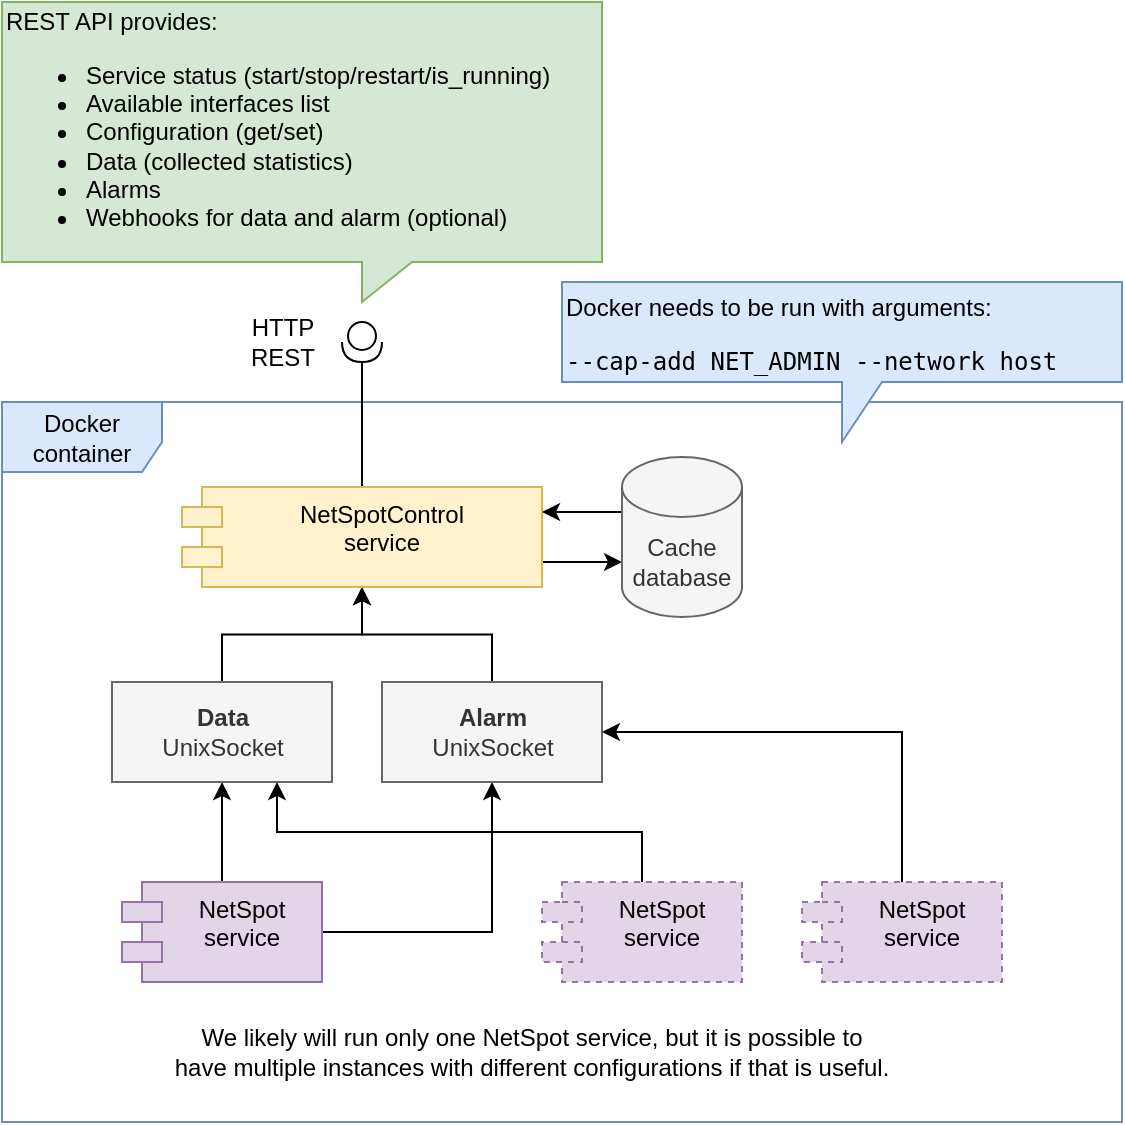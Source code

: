 <mxfile version="20.3.0" type="device" pages="3"><diagram id="ysPNs75orEHhHJR1rwcW" name="Architecture"><mxGraphModel dx="1422" dy="841" grid="1" gridSize="10" guides="1" tooltips="1" connect="1" arrows="1" fold="1" page="1" pageScale="1" pageWidth="560" pageHeight="560" math="0" shadow="0"><root><mxCell id="0"/><mxCell id="1" parent="0"/><mxCell id="2O22-evanRWXI2Q_MWH6-30" value="Docker&lt;br&gt;container" style="shape=umlFrame;whiteSpace=wrap;html=1;width=80;height=35;fillColor=#dae8fc;strokeColor=#6c8ebf;" parent="1" vertex="1"><mxGeometry y="200" width="560" height="360" as="geometry"/></mxCell><mxCell id="2O22-evanRWXI2Q_MWH6-7" style="edgeStyle=orthogonalEdgeStyle;rounded=0;orthogonalLoop=1;jettySize=auto;html=1;" parent="1" source="2O22-evanRWXI2Q_MWH6-1" target="2O22-evanRWXI2Q_MWH6-2" edge="1"><mxGeometry relative="1" as="geometry"/></mxCell><mxCell id="2O22-evanRWXI2Q_MWH6-8" style="edgeStyle=orthogonalEdgeStyle;rounded=0;orthogonalLoop=1;jettySize=auto;html=1;" parent="1" source="2O22-evanRWXI2Q_MWH6-1" target="2O22-evanRWXI2Q_MWH6-3" edge="1"><mxGeometry relative="1" as="geometry"/></mxCell><mxCell id="2O22-evanRWXI2Q_MWH6-1" value="NetSpot&#10;service" style="shape=module;align=left;spacingLeft=20;align=center;verticalAlign=top;fillColor=#e1d5e7;strokeColor=#9673a6;" parent="1" vertex="1"><mxGeometry x="60" y="440" width="100" height="50" as="geometry"/></mxCell><mxCell id="2O22-evanRWXI2Q_MWH6-13" style="edgeStyle=orthogonalEdgeStyle;rounded=0;orthogonalLoop=1;jettySize=auto;html=1;" parent="1" source="2O22-evanRWXI2Q_MWH6-2" target="2O22-evanRWXI2Q_MWH6-12" edge="1"><mxGeometry relative="1" as="geometry"/></mxCell><mxCell id="2O22-evanRWXI2Q_MWH6-2" value="&lt;b&gt;Data&lt;/b&gt;&lt;br&gt;UnixSocket" style="html=1;fillColor=#f5f5f5;fontColor=#333333;strokeColor=#666666;" parent="1" vertex="1"><mxGeometry x="55" y="340" width="110" height="50" as="geometry"/></mxCell><mxCell id="2O22-evanRWXI2Q_MWH6-14" style="edgeStyle=orthogonalEdgeStyle;rounded=0;orthogonalLoop=1;jettySize=auto;html=1;" parent="1" source="2O22-evanRWXI2Q_MWH6-3" target="2O22-evanRWXI2Q_MWH6-12" edge="1"><mxGeometry relative="1" as="geometry"/></mxCell><mxCell id="2O22-evanRWXI2Q_MWH6-3" value="&lt;b&gt;Alarm&lt;/b&gt;&lt;br&gt;UnixSocket" style="html=1;fillColor=#f5f5f5;fontColor=#333333;strokeColor=#666666;" parent="1" vertex="1"><mxGeometry x="190" y="340" width="110" height="50" as="geometry"/></mxCell><mxCell id="2O22-evanRWXI2Q_MWH6-9" style="edgeStyle=orthogonalEdgeStyle;rounded=0;orthogonalLoop=1;jettySize=auto;html=1;entryX=0.75;entryY=1;entryDx=0;entryDy=0;exitX=0.5;exitY=0;exitDx=0;exitDy=0;" parent="1" source="2O22-evanRWXI2Q_MWH6-5" target="2O22-evanRWXI2Q_MWH6-2" edge="1"><mxGeometry relative="1" as="geometry"/></mxCell><mxCell id="2O22-evanRWXI2Q_MWH6-5" value="NetSpot&#10;service" style="shape=module;align=left;spacingLeft=20;align=center;verticalAlign=top;dashed=1;fillColor=#e1d5e7;strokeColor=#9673a6;" parent="1" vertex="1"><mxGeometry x="270" y="440" width="100" height="50" as="geometry"/></mxCell><mxCell id="2O22-evanRWXI2Q_MWH6-19" style="edgeStyle=orthogonalEdgeStyle;rounded=0;orthogonalLoop=1;jettySize=auto;html=1;exitX=1;exitY=0.75;exitDx=0;exitDy=0;entryX=0;entryY=0;entryDx=0;entryDy=52.5;entryPerimeter=0;" parent="1" source="2O22-evanRWXI2Q_MWH6-12" target="2O22-evanRWXI2Q_MWH6-15" edge="1"><mxGeometry relative="1" as="geometry"/></mxCell><mxCell id="zQij-N4ZhmVvJMFPF0_z-9" style="edgeStyle=orthogonalEdgeStyle;rounded=0;orthogonalLoop=1;jettySize=auto;html=1;entryX=1;entryY=0.5;entryDx=0;entryDy=0;entryPerimeter=0;endArrow=none;endFill=0;" parent="1" source="2O22-evanRWXI2Q_MWH6-12" target="zQij-N4ZhmVvJMFPF0_z-7" edge="1"><mxGeometry relative="1" as="geometry"/></mxCell><mxCell id="2O22-evanRWXI2Q_MWH6-12" value="NetSpotControl&#10;service" style="shape=module;align=left;spacingLeft=20;align=center;verticalAlign=top;fillColor=#fff2cc;strokeColor=#d6b656;" parent="1" vertex="1"><mxGeometry x="90" y="242.5" width="180" height="50" as="geometry"/></mxCell><mxCell id="2O22-evanRWXI2Q_MWH6-18" style="edgeStyle=orthogonalEdgeStyle;rounded=0;orthogonalLoop=1;jettySize=auto;html=1;exitX=0;exitY=0;exitDx=0;exitDy=27.5;exitPerimeter=0;entryX=1;entryY=0.25;entryDx=0;entryDy=0;" parent="1" source="2O22-evanRWXI2Q_MWH6-15" target="2O22-evanRWXI2Q_MWH6-12" edge="1"><mxGeometry relative="1" as="geometry"/></mxCell><mxCell id="2O22-evanRWXI2Q_MWH6-15" value="Cache&lt;br&gt;database" style="shape=cylinder3;whiteSpace=wrap;html=1;boundedLbl=1;backgroundOutline=1;size=15;fillColor=#f5f5f5;fontColor=#333333;strokeColor=#666666;" parent="1" vertex="1"><mxGeometry x="310" y="227.5" width="60" height="80" as="geometry"/></mxCell><mxCell id="2O22-evanRWXI2Q_MWH6-22" style="edgeStyle=orthogonalEdgeStyle;rounded=0;orthogonalLoop=1;jettySize=auto;html=1;entryX=1;entryY=0.5;entryDx=0;entryDy=0;exitX=0.5;exitY=0;exitDx=0;exitDy=0;" parent="1" source="2O22-evanRWXI2Q_MWH6-21" target="2O22-evanRWXI2Q_MWH6-3" edge="1"><mxGeometry relative="1" as="geometry"/></mxCell><mxCell id="2O22-evanRWXI2Q_MWH6-21" value="NetSpot&#10;service" style="shape=module;align=left;spacingLeft=20;align=center;verticalAlign=top;dashed=1;fillColor=#e1d5e7;strokeColor=#9673a6;" parent="1" vertex="1"><mxGeometry x="400" y="440" width="100" height="50" as="geometry"/></mxCell><mxCell id="2O22-evanRWXI2Q_MWH6-29" value="We likely will run only one NetSpot service, but it is possible to have multiple instances with different configurations if that is useful." style="text;html=1;strokeColor=none;fillColor=none;align=center;verticalAlign=middle;whiteSpace=wrap;rounded=0;" parent="1" vertex="1"><mxGeometry x="85" y="510" width="360" height="30" as="geometry"/></mxCell><mxCell id="2O22-evanRWXI2Q_MWH6-31" value="&lt;div&gt;REST API provides:&lt;/div&gt;&lt;div&gt;&lt;ul&gt;&lt;li&gt;Service status (start/stop/restart/is_running)&lt;/li&gt;&lt;li&gt;Available interfaces list&lt;/li&gt;&lt;li&gt;Configuration (get/set)&lt;/li&gt;&lt;li&gt;Data (collected statistics)&lt;/li&gt;&lt;li&gt;Alarms&lt;/li&gt;&lt;li&gt;Webhooks for data and alarm (optional)&lt;/li&gt;&lt;/ul&gt;&lt;/div&gt;" style="shape=callout;whiteSpace=wrap;html=1;perimeter=calloutPerimeter;align=left;position2=0.6;base=25;size=20;position=0.6;fillColor=#d5e8d4;strokeColor=#82b366;" parent="1" vertex="1"><mxGeometry width="300" height="150" as="geometry"/></mxCell><mxCell id="zQij-N4ZhmVvJMFPF0_z-7" value="" style="shape=providedRequiredInterface;html=1;verticalLabelPosition=bottom;sketch=0;rotation=90;" parent="1" vertex="1"><mxGeometry x="170" y="160" width="20" height="20" as="geometry"/></mxCell><mxCell id="98TXhUEytqkBahdnskUB-1" value="&lt;br&gt;Docker needs to be run with arguments:&lt;br&gt;&lt;pre id=&quot;__code_1&quot;&gt;&lt;code&gt;--cap-add NET_ADMIN --network host&lt;/code&gt;&lt;/pre&gt;" style="shape=callout;whiteSpace=wrap;html=1;perimeter=calloutPerimeter;fillColor=#dae8fc;strokeColor=#6c8ebf;align=left;" parent="1" vertex="1"><mxGeometry x="280" y="140" width="280" height="80" as="geometry"/></mxCell><mxCell id="X_O2uZTPsITMGCawDSBr-8" value="HTTP&lt;br&gt;REST" style="text;html=1;align=center;verticalAlign=middle;resizable=0;points=[];autosize=1;strokeColor=none;fillColor=none;" parent="1" vertex="1"><mxGeometry x="115" y="155" width="50" height="30" as="geometry"/></mxCell></root></mxGraphModel></diagram><diagram id="skqSnCrE6CSnErilhCgb" name="Objects and Interactions"><mxGraphModel dx="1422" dy="841" grid="1" gridSize="10" guides="1" tooltips="1" connect="1" arrows="1" fold="1" page="1" pageScale="1" pageWidth="840" pageHeight="700" math="0" shadow="0"><root><mxCell id="0"/><mxCell id="1" parent="0"/><mxCell id="UXGIjZQrs8TEh-xceitb-1" value="Legends" style="rounded=0;whiteSpace=wrap;html=1;labelBackgroundColor=default;fontFamily=Helvetica;fontSize=11;fontColor=default;fillColor=none;gradientColor=none;align=left;verticalAlign=top;" parent="1" vertex="1"><mxGeometry y="520" width="180" height="180" as="geometry"/></mxCell><mxCell id="UXGIjZQrs8TEh-xceitb-4" value="SocketListener&lt;br&gt;&lt;i&gt;Data&lt;/i&gt;" style="html=1;fillColor=#dae8fc;strokeColor=#6c8ebf;" parent="1" vertex="1"><mxGeometry x="200" y="200" width="120" height="40" as="geometry"/></mxCell><mxCell id="UXGIjZQrs8TEh-xceitb-5" value="SocketListener&lt;br&gt;&lt;i&gt;Alarms&lt;/i&gt;" style="html=1;fillColor=#dae8fc;strokeColor=#6c8ebf;" parent="1" vertex="1"><mxGeometry x="200" y="440" width="120" height="40" as="geometry"/></mxCell><mxCell id="UXGIjZQrs8TEh-xceitb-6" value="NetspotManager" style="html=1;fillColor=#d5e8d4;strokeColor=#82b366;" parent="1" vertex="1"><mxGeometry y="120" width="120" height="40" as="geometry"/></mxCell><mxCell id="UXGIjZQrs8TEh-xceitb-7" value="Netspot" style="html=1;fillColor=#f8cecc;strokeColor=#b85450;" parent="1" vertex="1"><mxGeometry x="200" y="320" width="120" height="40" as="geometry"/></mxCell><mxCell id="UXGIjZQrs8TEh-xceitb-8" value="NetspotSocket&lt;br&gt;&lt;i&gt;Alarms&lt;/i&gt;" style="html=1;fillColor=#dae8fc;strokeColor=#6c8ebf;" parent="1" vertex="1"><mxGeometry x="400" y="360" width="120" height="40" as="geometry"/></mxCell><mxCell id="UXGIjZQrs8TEh-xceitb-9" value="NetspotSocket&lt;br&gt;&lt;i&gt;Data&lt;/i&gt;" style="html=1;fillColor=#dae8fc;strokeColor=#6c8ebf;" parent="1" vertex="1"><mxGeometry x="400" y="280" width="120" height="40" as="geometry"/></mxCell><mxCell id="UXGIjZQrs8TEh-xceitb-10" value="Init connection" style="endArrow=open;endSize=12;dashed=1;html=1;rounded=0;fontFamily=Helvetica;fontSize=11;fontColor=default;entryX=0.5;entryY=1;entryDx=0;entryDy=0;fillColor=#f8cecc;strokeColor=#b85450;" parent="1" source="UXGIjZQrs8TEh-xceitb-7" target="UXGIjZQrs8TEh-xceitb-4" edge="1"><mxGeometry width="160" relative="1" as="geometry"><mxPoint x="530" y="250" as="sourcePoint"/><mxPoint x="690" y="250" as="targetPoint"/></mxGeometry></mxCell><mxCell id="UXGIjZQrs8TEh-xceitb-11" value="Init connection" style="endArrow=open;endSize=12;dashed=1;html=1;rounded=0;fontFamily=Helvetica;fontSize=11;fontColor=default;fillColor=#f8cecc;strokeColor=#b85450;" parent="1" source="UXGIjZQrs8TEh-xceitb-7" target="UXGIjZQrs8TEh-xceitb-5" edge="1"><mxGeometry width="160" relative="1" as="geometry"><mxPoint x="530" y="250" as="sourcePoint"/><mxPoint x="690" y="250" as="targetPoint"/></mxGeometry></mxCell><mxCell id="UXGIjZQrs8TEh-xceitb-12" value="Spawn" style="endArrow=open;html=1;endSize=12;startArrow=diamondThin;startSize=14;startFill=0;edgeStyle=orthogonalEdgeStyle;rounded=0;" parent="1" source="UXGIjZQrs8TEh-xceitb-4" target="UXGIjZQrs8TEh-xceitb-9" edge="1"><mxGeometry relative="1" as="geometry"><mxPoint x="130" y="350" as="sourcePoint"/><mxPoint x="250" y="350" as="targetPoint"/></mxGeometry></mxCell><mxCell id="UXGIjZQrs8TEh-xceitb-13" value="1" style="edgeLabel;resizable=0;html=1;align=left;verticalAlign=top;" parent="UXGIjZQrs8TEh-xceitb-12" connectable="0" vertex="1"><mxGeometry x="-1" relative="1" as="geometry"/></mxCell><mxCell id="UXGIjZQrs8TEh-xceitb-14" value="0..n" style="edgeLabel;resizable=0;html=1;align=right;verticalAlign=top;" parent="UXGIjZQrs8TEh-xceitb-12" connectable="0" vertex="1"><mxGeometry x="1" relative="1" as="geometry"><mxPoint x="-5" y="-40" as="offset"/></mxGeometry></mxCell><mxCell id="UXGIjZQrs8TEh-xceitb-15" value="Spawn" style="endArrow=open;html=1;endSize=12;startArrow=diamondThin;startSize=14;startFill=0;edgeStyle=orthogonalEdgeStyle;rounded=0;" parent="1" source="UXGIjZQrs8TEh-xceitb-5" target="UXGIjZQrs8TEh-xceitb-8" edge="1"><mxGeometry relative="1" as="geometry"><mxPoint x="120" y="340" as="sourcePoint"/><mxPoint x="240" y="340" as="targetPoint"/></mxGeometry></mxCell><mxCell id="UXGIjZQrs8TEh-xceitb-16" value="1" style="edgeLabel;resizable=0;html=1;align=left;verticalAlign=top;" parent="UXGIjZQrs8TEh-xceitb-15" connectable="0" vertex="1"><mxGeometry x="-1" relative="1" as="geometry"/></mxCell><mxCell id="UXGIjZQrs8TEh-xceitb-17" value="0..n" style="edgeLabel;resizable=0;html=1;align=right;verticalAlign=top;" parent="UXGIjZQrs8TEh-xceitb-15" connectable="0" vertex="1"><mxGeometry x="1" relative="1" as="geometry"><mxPoint x="-5" y="10" as="offset"/></mxGeometry></mxCell><mxCell id="UXGIjZQrs8TEh-xceitb-18" value="" style="endArrow=open;endFill=1;endSize=12;html=1;rounded=0;fontFamily=Helvetica;fontSize=11;fontColor=default;fillColor=#f8cecc;strokeColor=#b85450;entryX=0;entryY=0.5;entryDx=0;entryDy=0;exitX=1;exitY=0.25;exitDx=0;exitDy=0;" parent="1" source="UXGIjZQrs8TEh-xceitb-7" target="UXGIjZQrs8TEh-xceitb-9" edge="1"><mxGeometry width="160" relative="1" as="geometry"><mxPoint x="530" y="250" as="sourcePoint"/><mxPoint x="480" y="300" as="targetPoint"/></mxGeometry></mxCell><mxCell id="UXGIjZQrs8TEh-xceitb-19" value="Stats" style="edgeLabel;html=1;align=center;verticalAlign=middle;resizable=0;points=[];fontSize=11;fontFamily=Helvetica;fontColor=default;" parent="UXGIjZQrs8TEh-xceitb-18" vertex="1" connectable="0"><mxGeometry x="-0.203" y="-1" relative="1" as="geometry"><mxPoint as="offset"/></mxGeometry></mxCell><mxCell id="UXGIjZQrs8TEh-xceitb-20" value="Alarms" style="endArrow=open;endFill=1;endSize=12;html=1;rounded=0;fontFamily=Helvetica;fontSize=11;fontColor=default;fillColor=#f8cecc;strokeColor=#b85450;entryX=0;entryY=0.5;entryDx=0;entryDy=0;exitX=1;exitY=0.75;exitDx=0;exitDy=0;" parent="1" source="UXGIjZQrs8TEh-xceitb-7" target="UXGIjZQrs8TEh-xceitb-8" edge="1"><mxGeometry width="160" relative="1" as="geometry"><mxPoint x="530" y="250" as="sourcePoint"/><mxPoint x="690" y="250" as="targetPoint"/></mxGeometry></mxCell><mxCell id="UXGIjZQrs8TEh-xceitb-21" value="Rocket" style="html=1;fillColor=#d5e8d4;strokeColor=#82b366;" parent="1" vertex="1"><mxGeometry x="400" y="120" width="120" height="40" as="geometry"/></mxCell><mxCell id="UXGIjZQrs8TEh-xceitb-23" value="" style="endArrow=none;html=1;rounded=0;fontFamily=Helvetica;fontSize=11;fontColor=default;fillColor=#f8cecc;strokeColor=#b85450;strokeWidth=2;" parent="1" edge="1"><mxGeometry width="50" height="50" relative="1" as="geometry"><mxPoint x="10" y="559.5" as="sourcePoint"/><mxPoint x="30" y="559.6" as="targetPoint"/></mxGeometry></mxCell><mxCell id="UXGIjZQrs8TEh-xceitb-24" value="Unix Socket connections" style="text;html=1;strokeColor=none;fillColor=none;align=left;verticalAlign=middle;whiteSpace=wrap;rounded=0;labelBackgroundColor=default;fontFamily=Helvetica;fontSize=11;fontColor=default;" parent="1" vertex="1"><mxGeometry x="40" y="550" width="140" height="20" as="geometry"/></mxCell><mxCell id="UXGIjZQrs8TEh-xceitb-25" value="" style="endArrow=none;html=1;rounded=0;fontFamily=Helvetica;fontSize=11;fontColor=default;fillColor=#e1d5e7;strokeColor=#9673a6;strokeWidth=2;" parent="1" edge="1"><mxGeometry width="50" height="50" relative="1" as="geometry"><mxPoint x="10" y="589.5" as="sourcePoint"/><mxPoint x="30" y="589.6" as="targetPoint"/></mxGeometry></mxCell><mxCell id="UXGIjZQrs8TEh-xceitb-26" value="Broadcast channel" style="text;html=1;strokeColor=none;fillColor=none;align=left;verticalAlign=middle;whiteSpace=wrap;rounded=0;labelBackgroundColor=default;fontFamily=Helvetica;fontSize=11;fontColor=default;" parent="1" vertex="1"><mxGeometry x="40" y="580" width="140" height="20" as="geometry"/></mxCell><mxCell id="UXGIjZQrs8TEh-xceitb-30" value="" style="endArrow=block;startArrow=block;endFill=1;startFill=1;html=1;rounded=0;strokeWidth=2;fontFamily=Helvetica;fontSize=11;fontColor=default;" parent="1" source="UXGIjZQrs8TEh-xceitb-6" edge="1"><mxGeometry width="160" relative="1" as="geometry"><mxPoint x="290" y="370" as="sourcePoint"/><mxPoint x="60" y="40" as="targetPoint"/></mxGeometry></mxCell><mxCell id="UXGIjZQrs8TEh-xceitb-31" value="" style="endArrow=block;startArrow=block;endFill=1;startFill=1;html=1;rounded=0;strokeWidth=2;fontFamily=Helvetica;fontSize=11;fontColor=default;" parent="1" source="UXGIjZQrs8TEh-xceitb-21" edge="1"><mxGeometry width="160" relative="1" as="geometry"><mxPoint x="420" y="280" as="sourcePoint"/><mxPoint x="460" y="40" as="targetPoint"/></mxGeometry></mxCell><mxCell id="UXGIjZQrs8TEh-xceitb-32" value="" style="endArrow=block;startArrow=block;endFill=1;startFill=1;html=1;rounded=0;strokeWidth=2;fontFamily=Helvetica;fontSize=11;fontColor=default;entryX=0.5;entryY=0;entryDx=0;entryDy=0;" parent="1" target="UXGIjZQrs8TEh-xceitb-51" edge="1"><mxGeometry width="160" relative="1" as="geometry"><mxPoint x="620" y="40" as="sourcePoint"/><mxPoint x="870" y="120.0" as="targetPoint"/></mxGeometry></mxCell><mxCell id="UXGIjZQrs8TEh-xceitb-34" value="" style="endArrow=block;startArrow=block;endFill=1;startFill=1;html=1;rounded=0;strokeWidth=2;fontFamily=Helvetica;fontSize=11;fontColor=default;entryX=0.5;entryY=0;entryDx=0;entryDy=0;" parent="1" target="UXGIjZQrs8TEh-xceitb-52" edge="1"><mxGeometry width="160" relative="1" as="geometry"><mxPoint x="780" y="40" as="sourcePoint"/><mxPoint x="940" y="120.0" as="targetPoint"/></mxGeometry></mxCell><mxCell id="UXGIjZQrs8TEh-xceitb-37" value="" style="rounded=0;whiteSpace=wrap;html=1;labelBackgroundColor=default;fontFamily=Helvetica;fontSize=11;fillColor=#d5e8d4;strokeColor=#82b366;" parent="1" vertex="1"><mxGeometry x="10" y="610" width="20" height="20" as="geometry"/></mxCell><mxCell id="UXGIjZQrs8TEh-xceitb-38" value="Running in main thread" style="text;html=1;strokeColor=none;fillColor=none;align=left;verticalAlign=middle;whiteSpace=wrap;rounded=0;labelBackgroundColor=default;fontFamily=Helvetica;fontSize=11;fontColor=default;" parent="1" vertex="1"><mxGeometry x="40" y="610" width="140" height="20" as="geometry"/></mxCell><mxCell id="UXGIjZQrs8TEh-xceitb-39" value="" style="rounded=0;whiteSpace=wrap;html=1;labelBackgroundColor=default;fontFamily=Helvetica;fontSize=11;fillColor=#dae8fc;strokeColor=#6c8ebf;" parent="1" vertex="1"><mxGeometry x="10" y="640" width="20" height="20" as="geometry"/></mxCell><mxCell id="UXGIjZQrs8TEh-xceitb-40" value="Running in worker threads" style="text;html=1;strokeColor=none;fillColor=none;align=left;verticalAlign=middle;whiteSpace=wrap;rounded=0;labelBackgroundColor=default;fontFamily=Helvetica;fontSize=11;fontColor=default;" parent="1" vertex="1"><mxGeometry x="40" y="640" width="140" height="20" as="geometry"/></mxCell><mxCell id="UXGIjZQrs8TEh-xceitb-41" value="NetspotControl" style="html=1;fillColor=#d5e8d4;strokeColor=#82b366;" parent="1" vertex="1"><mxGeometry width="840" height="40" as="geometry"/></mxCell><mxCell id="UXGIjZQrs8TEh-xceitb-42" value="" style="rounded=0;whiteSpace=wrap;html=1;labelBackgroundColor=default;fontFamily=Helvetica;fontSize=11;fillColor=#f8cecc;strokeColor=#b85450;" parent="1" vertex="1"><mxGeometry x="10" y="670" width="20" height="20" as="geometry"/></mxCell><mxCell id="UXGIjZQrs8TEh-xceitb-43" value="Other processes" style="text;html=1;strokeColor=none;fillColor=none;align=left;verticalAlign=middle;whiteSpace=wrap;rounded=0;labelBackgroundColor=default;fontFamily=Helvetica;fontSize=11;fontColor=default;" parent="1" vertex="1"><mxGeometry x="40" y="670" width="140" height="20" as="geometry"/></mxCell><mxCell id="UXGIjZQrs8TEh-xceitb-44" value="NetspotProcess" style="html=1;fillColor=#d5e8d4;strokeColor=#82b366;" parent="1" vertex="1"><mxGeometry y="320" width="120" height="40" as="geometry"/></mxCell><mxCell id="UXGIjZQrs8TEh-xceitb-45" value="" style="endArrow=open;html=1;endSize=12;startArrow=diamondThin;startSize=14;startFill=0;edgeStyle=orthogonalEdgeStyle;rounded=0;strokeWidth=1;fontFamily=Helvetica;fontSize=11;fontColor=default;exitX=1;exitY=0.5;exitDx=0;exitDy=0;entryX=0;entryY=0.5;entryDx=0;entryDy=0;" parent="1" source="UXGIjZQrs8TEh-xceitb-6" target="UXGIjZQrs8TEh-xceitb-5" edge="1"><mxGeometry relative="1" as="geometry"><mxPoint x="450" y="320" as="sourcePoint"/><mxPoint x="610" y="320" as="targetPoint"/></mxGeometry></mxCell><mxCell id="UXGIjZQrs8TEh-xceitb-46" value="1" style="edgeLabel;resizable=0;html=1;align=left;verticalAlign=top;labelBackgroundColor=default;fontFamily=Helvetica;fontSize=11;fontColor=default;fillColor=none;gradientColor=none;" parent="UXGIjZQrs8TEh-xceitb-45" connectable="0" vertex="1"><mxGeometry x="-1" relative="1" as="geometry"/></mxCell><mxCell id="UXGIjZQrs8TEh-xceitb-47" value="1" style="edgeLabel;resizable=0;html=1;align=right;verticalAlign=top;labelBackgroundColor=default;fontFamily=Helvetica;fontSize=11;fontColor=default;fillColor=none;gradientColor=none;" parent="UXGIjZQrs8TEh-xceitb-45" connectable="0" vertex="1"><mxGeometry x="1" relative="1" as="geometry"/></mxCell><mxCell id="UXGIjZQrs8TEh-xceitb-48" value="Spawn" style="endArrow=open;html=1;endSize=12;startArrow=diamondThin;startSize=14;startFill=0;edgeStyle=orthogonalEdgeStyle;rounded=0;strokeWidth=1;fontFamily=Helvetica;fontSize=11;fontColor=default;exitX=1;exitY=0.5;exitDx=0;exitDy=0;entryX=0;entryY=0.5;entryDx=0;entryDy=0;" parent="1" source="UXGIjZQrs8TEh-xceitb-6" target="UXGIjZQrs8TEh-xceitb-4" edge="1"><mxGeometry relative="1" as="geometry"><mxPoint x="450" y="320" as="sourcePoint"/><mxPoint x="610" y="320" as="targetPoint"/></mxGeometry></mxCell><mxCell id="UXGIjZQrs8TEh-xceitb-49" value="1" style="edgeLabel;resizable=0;html=1;align=left;verticalAlign=top;labelBackgroundColor=default;fontFamily=Helvetica;fontSize=11;fontColor=default;fillColor=none;gradientColor=none;" parent="UXGIjZQrs8TEh-xceitb-48" connectable="0" vertex="1"><mxGeometry x="-1" relative="1" as="geometry"/></mxCell><mxCell id="UXGIjZQrs8TEh-xceitb-50" value="1" style="edgeLabel;resizable=0;html=1;align=right;verticalAlign=top;labelBackgroundColor=default;fontFamily=Helvetica;fontSize=11;fontColor=default;fillColor=none;gradientColor=none;" parent="UXGIjZQrs8TEh-xceitb-48" connectable="0" vertex="1"><mxGeometry x="1" relative="1" as="geometry"/></mxCell><mxCell id="UXGIjZQrs8TEh-xceitb-51" value="Database" style="html=1;fillColor=#d5e8d4;strokeColor=#82b366;" parent="1" vertex="1"><mxGeometry x="560" y="120" width="120" height="40" as="geometry"/></mxCell><mxCell id="UXGIjZQrs8TEh-xceitb-52" value="WebHooks" style="html=1;fillColor=#d5e8d4;strokeColor=#82b366;" parent="1" vertex="1"><mxGeometry x="720" y="120" width="120" height="40" as="geometry"/></mxCell><mxCell id="UXGIjZQrs8TEh-xceitb-53" value="Start/Stop" style="endArrow=open;endFill=1;endSize=12;html=1;rounded=0;strokeWidth=1;fontFamily=Helvetica;fontSize=11;fontColor=default;exitX=1;exitY=0.5;exitDx=0;exitDy=0;" parent="1" source="UXGIjZQrs8TEh-xceitb-44" target="UXGIjZQrs8TEh-xceitb-7" edge="1"><mxGeometry width="160" relative="1" as="geometry"><mxPoint x="450" y="320" as="sourcePoint"/><mxPoint x="610" y="320" as="targetPoint"/></mxGeometry></mxCell><mxCell id="UXGIjZQrs8TEh-xceitb-54" value="Process handling" style="endArrow=open;html=1;endSize=12;startArrow=diamondThin;startSize=14;startFill=0;edgeStyle=orthogonalEdgeStyle;rounded=0;" parent="1" source="UXGIjZQrs8TEh-xceitb-6" target="UXGIjZQrs8TEh-xceitb-44" edge="1"><mxGeometry relative="1" as="geometry"><mxPoint x="130" y="350" as="sourcePoint"/><mxPoint x="250" y="350" as="targetPoint"/></mxGeometry></mxCell><mxCell id="UXGIjZQrs8TEh-xceitb-55" value="1" style="edgeLabel;resizable=0;html=1;align=left;verticalAlign=top;" parent="UXGIjZQrs8TEh-xceitb-54" connectable="0" vertex="1"><mxGeometry x="-1" relative="1" as="geometry"><mxPoint x="10" as="offset"/></mxGeometry></mxCell><mxCell id="UXGIjZQrs8TEh-xceitb-56" value="0..n" style="edgeLabel;resizable=0;html=1;align=right;verticalAlign=top;" parent="UXGIjZQrs8TEh-xceitb-54" connectable="0" vertex="1"><mxGeometry x="1" relative="1" as="geometry"><mxPoint x="30" y="-20" as="offset"/></mxGeometry></mxCell><mxCell id="gZTxHZvldaC4PE0BCX3t-10" value="" style="html=1;verticalAlign=bottom;endArrow=block;rounded=0;fillColor=#e1d5e7;strokeColor=#9673a6;strokeWidth=2;exitX=1;exitY=0.75;exitDx=0;exitDy=0;entryX=0;entryY=0.25;entryDx=0;entryDy=0;" parent="1" source="UXGIjZQrs8TEh-xceitb-9" target="pqTirtV5mgH2XPXes7th-15" edge="1"><mxGeometry width="80" relative="1" as="geometry"><mxPoint x="460" y="430" as="sourcePoint"/><mxPoint x="710" y="310" as="targetPoint"/></mxGeometry></mxCell><mxCell id="gZTxHZvldaC4PE0BCX3t-11" value="data" style="html=1;verticalAlign=bottom;endArrow=block;rounded=0;edgeStyle=orthogonalEdgeStyle;fillColor=#e1d5e7;strokeColor=#9673a6;strokeWidth=2;startArrow=none;exitX=1;exitY=0.25;exitDx=0;exitDy=0;entryX=0;entryY=0.25;entryDx=0;entryDy=0;" parent="1" source="UXGIjZQrs8TEh-xceitb-9" target="pqTirtV5mgH2XPXes7th-1" edge="1"><mxGeometry width="80" relative="1" as="geometry"><mxPoint x="460" y="430" as="sourcePoint"/><mxPoint x="540" y="430" as="targetPoint"/></mxGeometry></mxCell><mxCell id="gZTxHZvldaC4PE0BCX3t-13" value="" style="html=1;verticalAlign=bottom;endArrow=block;rounded=0;exitX=1;exitY=0.25;exitDx=0;exitDy=0;fillColor=#e1d5e7;strokeColor=#9673a6;strokeWidth=2;entryX=0;entryY=0.75;entryDx=0;entryDy=0;" parent="1" source="UXGIjZQrs8TEh-xceitb-8" target="pqTirtV5mgH2XPXes7th-1" edge="1"><mxGeometry width="80" relative="1" as="geometry"><mxPoint x="460" y="430" as="sourcePoint"/><mxPoint x="560" y="370" as="targetPoint"/></mxGeometry></mxCell><mxCell id="gZTxHZvldaC4PE0BCX3t-14" value="alarms" style="html=1;verticalAlign=bottom;endArrow=block;rounded=0;exitX=1;exitY=0.75;exitDx=0;exitDy=0;edgeStyle=orthogonalEdgeStyle;fillColor=#e1d5e7;strokeColor=#9673a6;strokeWidth=2;startArrow=none;entryX=0;entryY=0.75;entryDx=0;entryDy=0;" parent="1" source="UXGIjZQrs8TEh-xceitb-8" target="pqTirtV5mgH2XPXes7th-15" edge="1"><mxGeometry width="80" relative="1" as="geometry"><mxPoint x="460" y="430" as="sourcePoint"/><mxPoint x="720" y="390" as="targetPoint"/></mxGeometry></mxCell><mxCell id="pqTirtV5mgH2XPXes7th-4" value="Spawn" style="endArrow=open;html=1;endSize=12;startArrow=diamondThin;startSize=14;startFill=0;edgeStyle=orthogonalEdgeStyle;rounded=0;strokeWidth=1;fontFamily=Helvetica;fontSize=11;fontColor=default;" parent="1" source="UXGIjZQrs8TEh-xceitb-51" target="pqTirtV5mgH2XPXes7th-1" edge="1"><mxGeometry relative="1" as="geometry"><mxPoint x="450" y="320" as="sourcePoint"/><mxPoint x="610" y="320" as="targetPoint"/></mxGeometry></mxCell><mxCell id="pqTirtV5mgH2XPXes7th-5" value="1" style="edgeLabel;resizable=0;html=1;align=left;verticalAlign=top;labelBackgroundColor=default;fontFamily=Helvetica;fontSize=11;fontColor=default;fillColor=none;gradientColor=none;" parent="pqTirtV5mgH2XPXes7th-4" connectable="0" vertex="1"><mxGeometry x="-1" relative="1" as="geometry"><mxPoint x="10" as="offset"/></mxGeometry></mxCell><mxCell id="pqTirtV5mgH2XPXes7th-6" value="1" style="edgeLabel;resizable=0;html=1;align=right;verticalAlign=top;labelBackgroundColor=default;fontFamily=Helvetica;fontSize=11;fontColor=default;fillColor=none;gradientColor=none;" parent="pqTirtV5mgH2XPXes7th-4" connectable="0" vertex="1"><mxGeometry x="1" relative="1" as="geometry"><mxPoint x="20" y="-30" as="offset"/></mxGeometry></mxCell><mxCell id="pqTirtV5mgH2XPXes7th-1" value="DbWriter" style="html=1;fillColor=#dae8fc;strokeColor=#6c8ebf;" parent="1" vertex="1"><mxGeometry x="600" y="280" width="120" height="40" as="geometry"/></mxCell><mxCell id="XO0U8xzj-SNl3pZ0PaNa-4" value="Spawn" style="endArrow=open;html=1;endSize=12;startArrow=diamondThin;startSize=14;startFill=0;edgeStyle=orthogonalEdgeStyle;rounded=0;strokeWidth=1;fontFamily=Helvetica;fontSize=11;fontColor=default;entryX=1;entryY=0.5;entryDx=0;entryDy=0;" parent="1" source="UXGIjZQrs8TEh-xceitb-52" target="pqTirtV5mgH2XPXes7th-15" edge="1"><mxGeometry relative="1" as="geometry"><mxPoint x="450" y="320" as="sourcePoint"/><mxPoint x="610" y="320" as="targetPoint"/></mxGeometry></mxCell><mxCell id="XO0U8xzj-SNl3pZ0PaNa-5" value="1" style="edgeLabel;resizable=0;html=1;align=left;verticalAlign=top;labelBackgroundColor=default;fontFamily=Helvetica;fontSize=11;fontColor=default;fillColor=none;gradientColor=none;" parent="XO0U8xzj-SNl3pZ0PaNa-4" connectable="0" vertex="1"><mxGeometry x="-1" relative="1" as="geometry"><mxPoint x="10" as="offset"/></mxGeometry></mxCell><mxCell id="XO0U8xzj-SNl3pZ0PaNa-6" value="1" style="edgeLabel;resizable=0;html=1;align=right;verticalAlign=top;labelBackgroundColor=default;fontFamily=Helvetica;fontSize=11;fontColor=default;fillColor=none;gradientColor=none;" parent="XO0U8xzj-SNl3pZ0PaNa-4" connectable="0" vertex="1"><mxGeometry x="1" relative="1" as="geometry"><mxPoint x="20" y="-30" as="offset"/></mxGeometry></mxCell><mxCell id="pqTirtV5mgH2XPXes7th-15" value="WbSender" style="html=1;fillColor=#dae8fc;strokeColor=#6c8ebf;" parent="1" vertex="1"><mxGeometry x="600" y="360" width="120" height="40" as="geometry"/></mxCell></root></mxGraphModel></diagram><diagram id="Wp4Rey200zIYv_acVJiv" name="Database"><mxGraphModel dx="1422" dy="841" grid="1" gridSize="10" guides="1" tooltips="1" connect="1" arrows="1" fold="1" page="1" pageScale="1" pageWidth="1000" pageHeight="300" math="0" shadow="0"><root><mxCell id="0"/><mxCell id="1" parent="0"/><mxCell id="WE-tm3oT1Os2tg-94tne-5" value="configurations" style="shape=table;startSize=30;container=1;collapsible=1;childLayout=tableLayout;fixedRows=1;rowLines=0;fontStyle=1;align=center;resizeLast=1;" parent="1" vertex="1"><mxGeometry width="240" height="90" as="geometry"><mxRectangle width="130" height="30" as="alternateBounds"/></mxGeometry></mxCell><mxCell id="WE-tm3oT1Os2tg-94tne-6" value="" style="shape=tableRow;horizontal=0;startSize=0;swimlaneHead=0;swimlaneBody=0;fillColor=none;collapsible=0;dropTarget=0;points=[[0,0.5],[1,0.5]];portConstraint=eastwest;top=0;left=0;right=0;bottom=1;" parent="WE-tm3oT1Os2tg-94tne-5" vertex="1"><mxGeometry y="30" width="240" height="30" as="geometry"/></mxCell><mxCell id="WE-tm3oT1Os2tg-94tne-7" value="PK" style="shape=partialRectangle;overflow=hidden;connectable=0;fillColor=none;top=0;left=0;bottom=0;right=0;fontStyle=1;" parent="WE-tm3oT1Os2tg-94tne-6" vertex="1"><mxGeometry width="30" height="30" as="geometry"><mxRectangle width="30" height="30" as="alternateBounds"/></mxGeometry></mxCell><mxCell id="WE-tm3oT1Os2tg-94tne-8" value="id INTEGER NOT NULL " style="shape=partialRectangle;overflow=hidden;connectable=0;fillColor=none;align=left;top=0;left=0;bottom=0;right=0;spacingLeft=6;fontStyle=5;" parent="WE-tm3oT1Os2tg-94tne-6" vertex="1"><mxGeometry x="30" width="210" height="30" as="geometry"><mxRectangle width="210" height="30" as="alternateBounds"/></mxGeometry></mxCell><mxCell id="WE-tm3oT1Os2tg-94tne-9" value="" style="shape=tableRow;horizontal=0;startSize=0;swimlaneHead=0;swimlaneBody=0;fillColor=none;collapsible=0;dropTarget=0;points=[[0,0.5],[1,0.5]];portConstraint=eastwest;top=0;left=0;right=0;bottom=0;" parent="WE-tm3oT1Os2tg-94tne-5" vertex="1"><mxGeometry y="60" width="240" height="30" as="geometry"/></mxCell><mxCell id="WE-tm3oT1Os2tg-94tne-10" value="" style="shape=partialRectangle;overflow=hidden;connectable=0;fillColor=none;top=0;left=0;bottom=0;right=0;" parent="WE-tm3oT1Os2tg-94tne-9" vertex="1"><mxGeometry width="30" height="30" as="geometry"><mxRectangle width="30" height="30" as="alternateBounds"/></mxGeometry></mxCell><mxCell id="WE-tm3oT1Os2tg-94tne-11" value="config JSON NOT NULL" style="shape=partialRectangle;overflow=hidden;connectable=0;fillColor=none;align=left;top=0;left=0;bottom=0;right=0;spacingLeft=6;" parent="WE-tm3oT1Os2tg-94tne-9" vertex="1"><mxGeometry x="30" width="210" height="30" as="geometry"><mxRectangle width="210" height="30" as="alternateBounds"/></mxGeometry></mxCell><mxCell id="WE-tm3oT1Os2tg-94tne-41" value="data" style="shape=table;startSize=30;container=1;collapsible=1;childLayout=tableLayout;fixedRows=1;rowLines=0;fontStyle=1;align=center;resizeLast=1;" parent="1" vertex="1"><mxGeometry y="180" width="240" height="120" as="geometry"><mxRectangle y="120" width="70" height="30" as="alternateBounds"/></mxGeometry></mxCell><mxCell id="WE-tm3oT1Os2tg-94tne-42" value="" style="shape=tableRow;horizontal=0;startSize=0;swimlaneHead=0;swimlaneBody=0;fillColor=none;collapsible=0;dropTarget=0;points=[[0,0.5],[1,0.5]];portConstraint=eastwest;top=0;left=0;right=0;bottom=1;" parent="WE-tm3oT1Os2tg-94tne-41" vertex="1"><mxGeometry y="30" width="240" height="30" as="geometry"/></mxCell><mxCell id="WE-tm3oT1Os2tg-94tne-43" value="PK" style="shape=partialRectangle;overflow=hidden;connectable=0;fillColor=none;top=0;left=0;bottom=0;right=0;fontStyle=1;" parent="WE-tm3oT1Os2tg-94tne-42" vertex="1"><mxGeometry width="30" height="30" as="geometry"><mxRectangle width="30" height="30" as="alternateBounds"/></mxGeometry></mxCell><mxCell id="WE-tm3oT1Os2tg-94tne-44" value="id INTEGER NOT NULL " style="shape=partialRectangle;overflow=hidden;connectable=0;fillColor=none;align=left;top=0;left=0;bottom=0;right=0;spacingLeft=6;fontStyle=5;" parent="WE-tm3oT1Os2tg-94tne-42" vertex="1"><mxGeometry x="30" width="210" height="30" as="geometry"><mxRectangle width="210" height="30" as="alternateBounds"/></mxGeometry></mxCell><mxCell id="WE-tm3oT1Os2tg-94tne-45" value="" style="shape=tableRow;horizontal=0;startSize=0;swimlaneHead=0;swimlaneBody=0;fillColor=none;collapsible=0;dropTarget=0;points=[[0,0.5],[1,0.5]];portConstraint=eastwest;top=0;left=0;right=0;bottom=0;" parent="WE-tm3oT1Os2tg-94tne-41" vertex="1"><mxGeometry y="60" width="240" height="30" as="geometry"/></mxCell><mxCell id="WE-tm3oT1Os2tg-94tne-46" value="" style="shape=partialRectangle;overflow=hidden;connectable=0;fillColor=none;top=0;left=0;bottom=0;right=0;" parent="WE-tm3oT1Os2tg-94tne-45" vertex="1"><mxGeometry width="30" height="30" as="geometry"><mxRectangle width="30" height="30" as="alternateBounds"/></mxGeometry></mxCell><mxCell id="WE-tm3oT1Os2tg-94tne-47" value="time BIGINT NOT NULL" style="shape=partialRectangle;overflow=hidden;connectable=0;fillColor=none;align=left;top=0;left=0;bottom=0;right=0;spacingLeft=6;" parent="WE-tm3oT1Os2tg-94tne-45" vertex="1"><mxGeometry x="30" width="210" height="30" as="geometry"><mxRectangle width="210" height="30" as="alternateBounds"/></mxGeometry></mxCell><mxCell id="WE-tm3oT1Os2tg-94tne-48" value="" style="shape=tableRow;horizontal=0;startSize=0;swimlaneHead=0;swimlaneBody=0;fillColor=none;collapsible=0;dropTarget=0;points=[[0,0.5],[1,0.5]];portConstraint=eastwest;top=0;left=0;right=0;bottom=0;" parent="WE-tm3oT1Os2tg-94tne-41" vertex="1"><mxGeometry y="90" width="240" height="30" as="geometry"/></mxCell><mxCell id="WE-tm3oT1Os2tg-94tne-49" value="" style="shape=partialRectangle;overflow=hidden;connectable=0;fillColor=none;top=0;left=0;bottom=0;right=0;" parent="WE-tm3oT1Os2tg-94tne-48" vertex="1"><mxGeometry width="30" height="30" as="geometry"><mxRectangle width="30" height="30" as="alternateBounds"/></mxGeometry></mxCell><mxCell id="WE-tm3oT1Os2tg-94tne-50" value="message JSON NOT NULL" style="shape=partialRectangle;overflow=hidden;connectable=0;fillColor=none;align=left;top=0;left=0;bottom=0;right=0;spacingLeft=6;" parent="WE-tm3oT1Os2tg-94tne-48" vertex="1"><mxGeometry x="30" width="210" height="30" as="geometry"><mxRectangle width="210" height="30" as="alternateBounds"/></mxGeometry></mxCell><mxCell id="WE-tm3oT1Os2tg-94tne-51" value="alarms" style="shape=table;startSize=30;container=1;collapsible=1;childLayout=tableLayout;fixedRows=1;rowLines=0;fontStyle=1;align=center;resizeLast=1;" parent="1" vertex="1"><mxGeometry x="320" y="180" width="240" height="120" as="geometry"><mxRectangle y="280" width="80" height="30" as="alternateBounds"/></mxGeometry></mxCell><mxCell id="WE-tm3oT1Os2tg-94tne-52" value="" style="shape=tableRow;horizontal=0;startSize=0;swimlaneHead=0;swimlaneBody=0;fillColor=none;collapsible=0;dropTarget=0;points=[[0,0.5],[1,0.5]];portConstraint=eastwest;top=0;left=0;right=0;bottom=1;" parent="WE-tm3oT1Os2tg-94tne-51" vertex="1"><mxGeometry y="30" width="240" height="30" as="geometry"/></mxCell><mxCell id="WE-tm3oT1Os2tg-94tne-53" value="PK" style="shape=partialRectangle;overflow=hidden;connectable=0;fillColor=none;top=0;left=0;bottom=0;right=0;fontStyle=1;" parent="WE-tm3oT1Os2tg-94tne-52" vertex="1"><mxGeometry width="30" height="30" as="geometry"><mxRectangle width="30" height="30" as="alternateBounds"/></mxGeometry></mxCell><mxCell id="WE-tm3oT1Os2tg-94tne-54" value="id INTEGER NOT NULL " style="shape=partialRectangle;overflow=hidden;connectable=0;fillColor=none;align=left;top=0;left=0;bottom=0;right=0;spacingLeft=6;fontStyle=5;" parent="WE-tm3oT1Os2tg-94tne-52" vertex="1"><mxGeometry x="30" width="210" height="30" as="geometry"><mxRectangle width="210" height="30" as="alternateBounds"/></mxGeometry></mxCell><mxCell id="WE-tm3oT1Os2tg-94tne-55" value="" style="shape=tableRow;horizontal=0;startSize=0;swimlaneHead=0;swimlaneBody=0;fillColor=none;collapsible=0;dropTarget=0;points=[[0,0.5],[1,0.5]];portConstraint=eastwest;top=0;left=0;right=0;bottom=0;" parent="WE-tm3oT1Os2tg-94tne-51" vertex="1"><mxGeometry y="60" width="240" height="30" as="geometry"/></mxCell><mxCell id="WE-tm3oT1Os2tg-94tne-56" value="" style="shape=partialRectangle;overflow=hidden;connectable=0;fillColor=none;top=0;left=0;bottom=0;right=0;" parent="WE-tm3oT1Os2tg-94tne-55" vertex="1"><mxGeometry width="30" height="30" as="geometry"><mxRectangle width="30" height="30" as="alternateBounds"/></mxGeometry></mxCell><mxCell id="WE-tm3oT1Os2tg-94tne-57" value="time BIGINT NOT NULL" style="shape=partialRectangle;overflow=hidden;connectable=0;fillColor=none;align=left;top=0;left=0;bottom=0;right=0;spacingLeft=6;" parent="WE-tm3oT1Os2tg-94tne-55" vertex="1"><mxGeometry x="30" width="210" height="30" as="geometry"><mxRectangle width="210" height="30" as="alternateBounds"/></mxGeometry></mxCell><mxCell id="WE-tm3oT1Os2tg-94tne-58" value="" style="shape=tableRow;horizontal=0;startSize=0;swimlaneHead=0;swimlaneBody=0;fillColor=none;collapsible=0;dropTarget=0;points=[[0,0.5],[1,0.5]];portConstraint=eastwest;top=0;left=0;right=0;bottom=0;" parent="WE-tm3oT1Os2tg-94tne-51" vertex="1"><mxGeometry y="90" width="240" height="30" as="geometry"/></mxCell><mxCell id="WE-tm3oT1Os2tg-94tne-59" value="" style="shape=partialRectangle;overflow=hidden;connectable=0;fillColor=none;top=0;left=0;bottom=0;right=0;" parent="WE-tm3oT1Os2tg-94tne-58" vertex="1"><mxGeometry width="30" height="30" as="geometry"><mxRectangle width="30" height="30" as="alternateBounds"/></mxGeometry></mxCell><mxCell id="WE-tm3oT1Os2tg-94tne-60" value="message JSON NOT NULL" style="shape=partialRectangle;overflow=hidden;connectable=0;fillColor=none;align=left;top=0;left=0;bottom=0;right=0;spacingLeft=6;" parent="WE-tm3oT1Os2tg-94tne-58" vertex="1"><mxGeometry x="30" width="210" height="30" as="geometry"><mxRectangle width="210" height="30" as="alternateBounds"/></mxGeometry></mxCell><mxCell id="WE-tm3oT1Os2tg-94tne-61" value="webhooks" style="shape=table;startSize=30;container=1;collapsible=1;childLayout=tableLayout;fixedRows=1;rowLines=0;fontStyle=1;align=center;resizeLast=1;" parent="1" vertex="1"><mxGeometry x="320" width="240" height="90" as="geometry"><mxRectangle y="440" width="100" height="30" as="alternateBounds"/></mxGeometry></mxCell><mxCell id="WE-tm3oT1Os2tg-94tne-62" value="" style="shape=tableRow;horizontal=0;startSize=0;swimlaneHead=0;swimlaneBody=0;fillColor=none;collapsible=0;dropTarget=0;points=[[0,0.5],[1,0.5]];portConstraint=eastwest;top=0;left=0;right=0;bottom=1;" parent="WE-tm3oT1Os2tg-94tne-61" vertex="1"><mxGeometry y="30" width="240" height="30" as="geometry"/></mxCell><mxCell id="WE-tm3oT1Os2tg-94tne-63" value="PK" style="shape=partialRectangle;overflow=hidden;connectable=0;fillColor=none;top=0;left=0;bottom=0;right=0;fontStyle=1;" parent="WE-tm3oT1Os2tg-94tne-62" vertex="1"><mxGeometry width="30" height="30" as="geometry"><mxRectangle width="30" height="30" as="alternateBounds"/></mxGeometry></mxCell><mxCell id="WE-tm3oT1Os2tg-94tne-64" value="id INTEGER NOT NULL " style="shape=partialRectangle;overflow=hidden;connectable=0;fillColor=none;align=left;top=0;left=0;bottom=0;right=0;spacingLeft=6;fontStyle=5;" parent="WE-tm3oT1Os2tg-94tne-62" vertex="1"><mxGeometry x="30" width="210" height="30" as="geometry"><mxRectangle width="210" height="30" as="alternateBounds"/></mxGeometry></mxCell><mxCell id="WE-tm3oT1Os2tg-94tne-65" value="" style="shape=tableRow;horizontal=0;startSize=0;swimlaneHead=0;swimlaneBody=0;fillColor=none;collapsible=0;dropTarget=0;points=[[0,0.5],[1,0.5]];portConstraint=eastwest;top=0;left=0;right=0;bottom=0;" parent="WE-tm3oT1Os2tg-94tne-61" vertex="1"><mxGeometry y="60" width="240" height="30" as="geometry"/></mxCell><mxCell id="WE-tm3oT1Os2tg-94tne-66" value="" style="shape=partialRectangle;overflow=hidden;connectable=0;fillColor=none;top=0;left=0;bottom=0;right=0;" parent="WE-tm3oT1Os2tg-94tne-65" vertex="1"><mxGeometry width="30" height="30" as="geometry"><mxRectangle width="30" height="30" as="alternateBounds"/></mxGeometry></mxCell><mxCell id="WE-tm3oT1Os2tg-94tne-67" value="config JSON NOT NULL" style="shape=partialRectangle;overflow=hidden;connectable=0;fillColor=none;align=left;top=0;left=0;bottom=0;right=0;spacingLeft=6;" parent="WE-tm3oT1Os2tg-94tne-65" vertex="1"><mxGeometry x="30" width="210" height="30" as="geometry"><mxRectangle width="210" height="30" as="alternateBounds"/></mxGeometry></mxCell><mxCell id="nngcYxnHiXoPiB_bx_G0-1" value="The plan is to use SQLite and store configuration and messages as JSON.&lt;br&gt;&lt;br&gt;Timestamps are stored as Unix time in nanosecond accuracy. Data and alarm tables are periodically cleaned to keep about an hour of results." style="shape=note;whiteSpace=wrap;html=1;backgroundOutline=1;darkOpacity=0.05;labelBackgroundColor=none;fontFamily=Helvetica;fontSize=11;align=left;verticalAlign=middle;fillColor=default;size=17;" parent="1" vertex="1"><mxGeometry x="640" width="360" height="300" as="geometry"/></mxCell></root></mxGraphModel></diagram></mxfile>